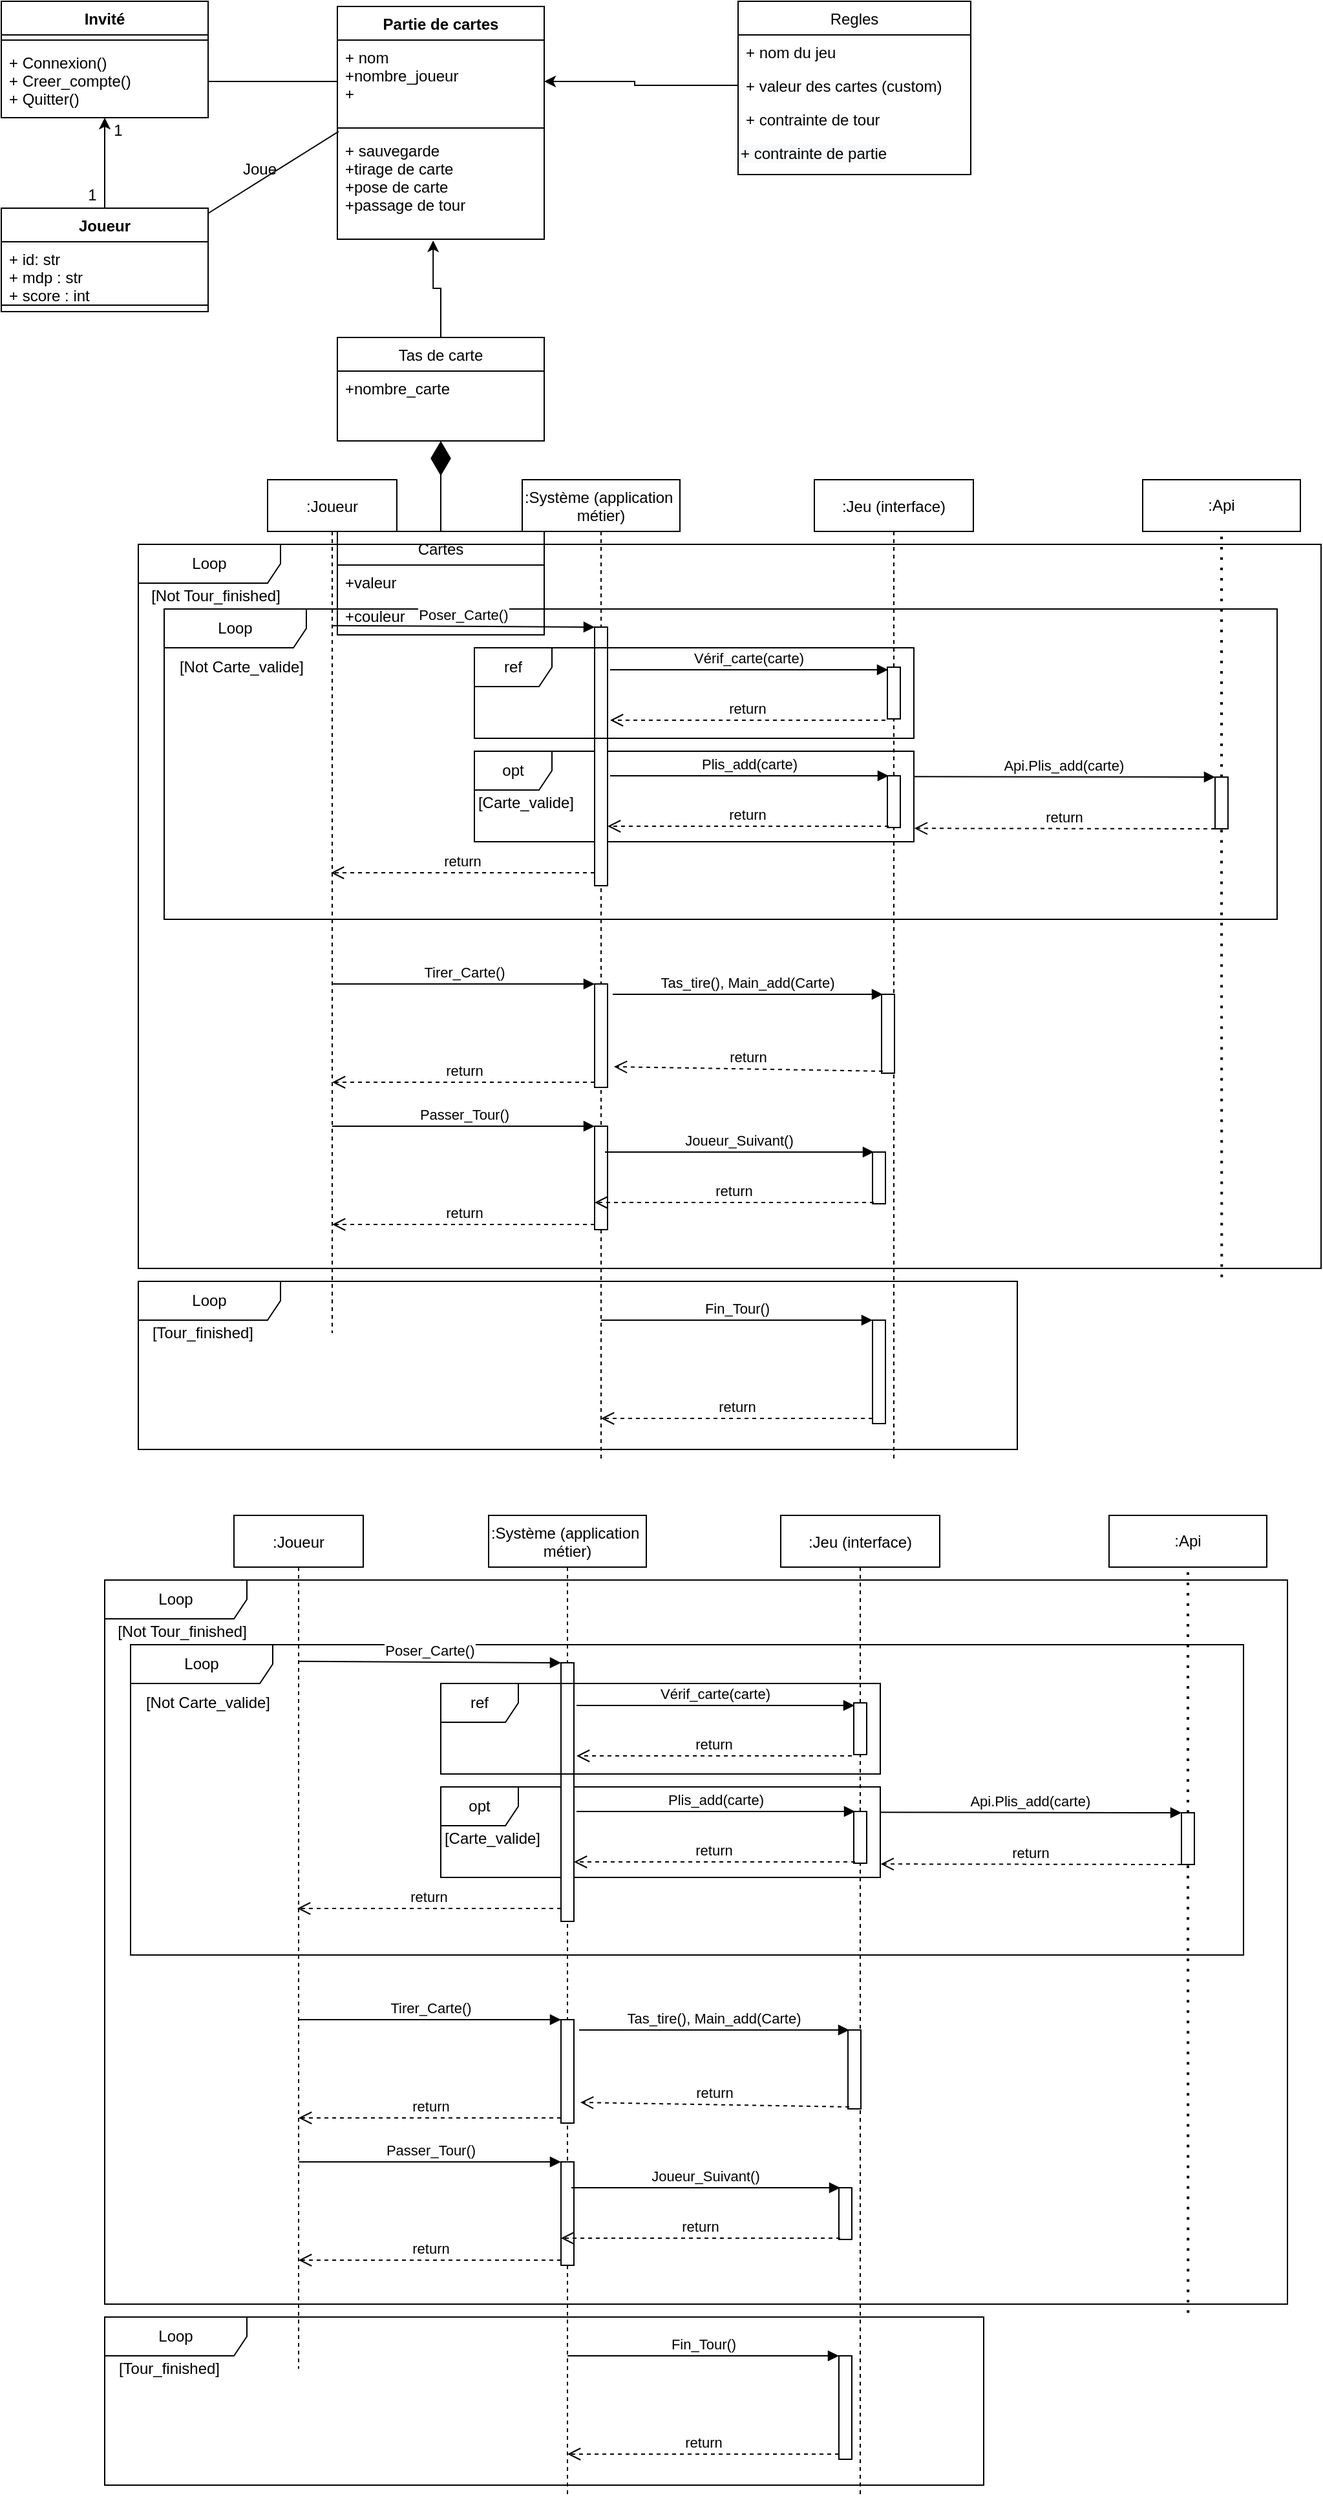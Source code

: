 <mxfile version="13.7.6" type="github">
  <diagram id="R2lEEEUBdFMjLlhIrx00" name="Page-1">
    <mxGraphModel dx="868" dy="482" grid="0" gridSize="10" guides="1" tooltips="1" connect="1" arrows="1" fold="1" page="1" pageScale="1" pageWidth="1100" pageHeight="850" background="#ffffff" math="0" shadow="0" extFonts="Permanent Marker^https://fonts.googleapis.com/css?family=Permanent+Marker">
      <root>
        <mxCell id="0" />
        <mxCell id="1" parent="0" />
        <mxCell id="P7dIqjpxAPYmWHlrAVXB-15" value="Invité" style="swimlane;fontStyle=1;align=center;verticalAlign=top;childLayout=stackLayout;horizontal=1;startSize=26;horizontalStack=0;resizeParent=1;resizeParentMax=0;resizeLast=0;collapsible=1;marginBottom=0;" parent="1" vertex="1">
          <mxGeometry x="60" y="50" width="160" height="90" as="geometry" />
        </mxCell>
        <mxCell id="P7dIqjpxAPYmWHlrAVXB-17" value="" style="line;strokeWidth=1;fillColor=none;align=left;verticalAlign=middle;spacingTop=-1;spacingLeft=3;spacingRight=3;rotatable=0;labelPosition=right;points=[];portConstraint=eastwest;" parent="P7dIqjpxAPYmWHlrAVXB-15" vertex="1">
          <mxGeometry y="26" width="160" height="8" as="geometry" />
        </mxCell>
        <mxCell id="P7dIqjpxAPYmWHlrAVXB-18" value="+ Connexion()&#xa;+ Creer_compte()&#xa;+ Quitter()" style="text;strokeColor=none;fillColor=none;align=left;verticalAlign=top;spacingLeft=4;spacingRight=4;overflow=hidden;rotatable=0;points=[[0,0.5],[1,0.5]];portConstraint=eastwest;" parent="P7dIqjpxAPYmWHlrAVXB-15" vertex="1">
          <mxGeometry y="34" width="160" height="56" as="geometry" />
        </mxCell>
        <mxCell id="P7dIqjpxAPYmWHlrAVXB-32" style="edgeStyle=orthogonalEdgeStyle;rounded=0;orthogonalLoop=1;jettySize=auto;html=1;" parent="1" source="P7dIqjpxAPYmWHlrAVXB-28" edge="1">
          <mxGeometry relative="1" as="geometry">
            <mxPoint x="140" y="140" as="targetPoint" />
          </mxGeometry>
        </mxCell>
        <mxCell id="P7dIqjpxAPYmWHlrAVXB-28" value="Joueur" style="swimlane;fontStyle=1;align=center;verticalAlign=top;childLayout=stackLayout;horizontal=1;startSize=26;horizontalStack=0;resizeParent=1;resizeParentMax=0;resizeLast=0;collapsible=1;marginBottom=0;" parent="1" vertex="1">
          <mxGeometry x="60" y="210" width="160" height="80" as="geometry" />
        </mxCell>
        <mxCell id="P7dIqjpxAPYmWHlrAVXB-29" value="+ id: str&#xa;+ mdp : str&#xa;+ score : int" style="text;strokeColor=none;fillColor=none;align=left;verticalAlign=top;spacingLeft=4;spacingRight=4;overflow=hidden;rotatable=0;points=[[0,0.5],[1,0.5]];portConstraint=eastwest;" parent="P7dIqjpxAPYmWHlrAVXB-28" vertex="1">
          <mxGeometry y="26" width="160" height="44" as="geometry" />
        </mxCell>
        <mxCell id="P7dIqjpxAPYmWHlrAVXB-30" value="" style="line;strokeWidth=1;fillColor=none;align=left;verticalAlign=middle;spacingTop=-1;spacingLeft=3;spacingRight=3;rotatable=0;labelPosition=right;points=[];portConstraint=eastwest;" parent="P7dIqjpxAPYmWHlrAVXB-28" vertex="1">
          <mxGeometry y="70" width="160" height="10" as="geometry" />
        </mxCell>
        <mxCell id="P7dIqjpxAPYmWHlrAVXB-33" value="1" style="text;html=1;align=center;verticalAlign=middle;resizable=0;points=[];autosize=1;" parent="1" vertex="1">
          <mxGeometry x="140" y="140" width="20" height="20" as="geometry" />
        </mxCell>
        <mxCell id="P7dIqjpxAPYmWHlrAVXB-34" value="1" style="text;html=1;align=center;verticalAlign=middle;resizable=0;points=[];autosize=1;" parent="1" vertex="1">
          <mxGeometry x="120" y="190" width="20" height="20" as="geometry" />
        </mxCell>
        <mxCell id="P7dIqjpxAPYmWHlrAVXB-35" value="Partie de cartes" style="swimlane;fontStyle=1;align=center;verticalAlign=top;childLayout=stackLayout;horizontal=1;startSize=26;horizontalStack=0;resizeParent=1;resizeParentMax=0;resizeLast=0;collapsible=1;marginBottom=0;" parent="1" vertex="1">
          <mxGeometry x="320" y="54" width="160" height="180" as="geometry" />
        </mxCell>
        <mxCell id="P7dIqjpxAPYmWHlrAVXB-36" value="+ nom&#xa;+nombre_joueur&#xa;+" style="text;strokeColor=none;fillColor=none;align=left;verticalAlign=top;spacingLeft=4;spacingRight=4;overflow=hidden;rotatable=0;points=[[0,0.5],[1,0.5]];portConstraint=eastwest;" parent="P7dIqjpxAPYmWHlrAVXB-35" vertex="1">
          <mxGeometry y="26" width="160" height="64" as="geometry" />
        </mxCell>
        <mxCell id="P7dIqjpxAPYmWHlrAVXB-37" value="" style="line;strokeWidth=1;fillColor=none;align=left;verticalAlign=middle;spacingTop=-1;spacingLeft=3;spacingRight=3;rotatable=0;labelPosition=right;points=[];portConstraint=eastwest;" parent="P7dIqjpxAPYmWHlrAVXB-35" vertex="1">
          <mxGeometry y="90" width="160" height="8" as="geometry" />
        </mxCell>
        <mxCell id="P7dIqjpxAPYmWHlrAVXB-38" value="+ sauvegarde&#xa;+tirage de carte&#xa;+pose de carte&#xa;+passage de tour" style="text;strokeColor=none;fillColor=none;align=left;verticalAlign=top;spacingLeft=4;spacingRight=4;overflow=hidden;rotatable=0;points=[[0,0.5],[1,0.5]];portConstraint=eastwest;" parent="P7dIqjpxAPYmWHlrAVXB-35" vertex="1">
          <mxGeometry y="98" width="160" height="82" as="geometry" />
        </mxCell>
        <mxCell id="JlB8DHOgMjPLUpHq4oXz-5" value="Regles" style="swimlane;fontStyle=0;childLayout=stackLayout;horizontal=1;startSize=26;fillColor=none;horizontalStack=0;resizeParent=1;resizeParentMax=0;resizeLast=0;collapsible=1;marginBottom=0;" parent="1" vertex="1">
          <mxGeometry x="630" y="50" width="180" height="134" as="geometry" />
        </mxCell>
        <mxCell id="JlB8DHOgMjPLUpHq4oXz-6" value="+ nom du jeu" style="text;strokeColor=none;fillColor=none;align=left;verticalAlign=top;spacingLeft=4;spacingRight=4;overflow=hidden;rotatable=0;points=[[0,0.5],[1,0.5]];portConstraint=eastwest;" parent="JlB8DHOgMjPLUpHq4oXz-5" vertex="1">
          <mxGeometry y="26" width="180" height="26" as="geometry" />
        </mxCell>
        <mxCell id="JlB8DHOgMjPLUpHq4oXz-7" value="+ valeur des cartes (custom)" style="text;strokeColor=none;fillColor=none;align=left;verticalAlign=top;spacingLeft=4;spacingRight=4;overflow=hidden;rotatable=0;points=[[0,0.5],[1,0.5]];portConstraint=eastwest;" parent="JlB8DHOgMjPLUpHq4oXz-5" vertex="1">
          <mxGeometry y="52" width="180" height="26" as="geometry" />
        </mxCell>
        <mxCell id="JlB8DHOgMjPLUpHq4oXz-8" value="+ contrainte de tour" style="text;strokeColor=none;fillColor=none;align=left;verticalAlign=top;spacingLeft=4;spacingRight=4;overflow=hidden;rotatable=0;points=[[0,0.5],[1,0.5]];portConstraint=eastwest;" parent="JlB8DHOgMjPLUpHq4oXz-5" vertex="1">
          <mxGeometry y="78" width="180" height="26" as="geometry" />
        </mxCell>
        <mxCell id="JlB8DHOgMjPLUpHq4oXz-24" value="&lt;span style=&quot;color: rgb(0 , 0 , 0) ; font-family: &amp;#34;helvetica&amp;#34; ; font-size: 12px ; font-style: normal ; font-weight: 400 ; letter-spacing: normal ; text-align: left ; text-indent: 0px ; text-transform: none ; word-spacing: 0px ; background-color: rgb(248 , 249 , 250) ; display: inline ; float: none&quot;&gt;+ contrainte de partie&lt;/span&gt;" style="text;whiteSpace=wrap;html=1;" parent="JlB8DHOgMjPLUpHq4oXz-5" vertex="1">
          <mxGeometry y="104" width="180" height="30" as="geometry" />
        </mxCell>
        <mxCell id="JlB8DHOgMjPLUpHq4oXz-21" value="" style="endArrow=diamondThin;endFill=1;endSize=24;html=1;exitX=0.5;exitY=0;exitDx=0;exitDy=0;" parent="1" source="JlB8DHOgMjPLUpHq4oXz-13" target="JlB8DHOgMjPLUpHq4oXz-10" edge="1">
          <mxGeometry width="160" relative="1" as="geometry">
            <mxPoint x="470" y="430" as="sourcePoint" />
            <mxPoint x="630" y="430" as="targetPoint" />
          </mxGeometry>
        </mxCell>
        <mxCell id="JlB8DHOgMjPLUpHq4oXz-26" style="edgeStyle=orthogonalEdgeStyle;rounded=0;orthogonalLoop=1;jettySize=auto;html=1;exitX=0;exitY=0.5;exitDx=0;exitDy=0;entryX=1;entryY=0.5;entryDx=0;entryDy=0;" parent="1" source="JlB8DHOgMjPLUpHq4oXz-7" target="P7dIqjpxAPYmWHlrAVXB-36" edge="1">
          <mxGeometry relative="1" as="geometry">
            <Array as="points">
              <mxPoint x="550" y="115" />
              <mxPoint x="550" y="112" />
            </Array>
          </mxGeometry>
        </mxCell>
        <mxCell id="JlB8DHOgMjPLUpHq4oXz-30" value="" style="endArrow=none;html=1;entryX=0.006;entryY=-0.016;entryDx=0;entryDy=0;entryPerimeter=0;" parent="1" target="P7dIqjpxAPYmWHlrAVXB-38" edge="1">
          <mxGeometry width="50" height="50" relative="1" as="geometry">
            <mxPoint x="220" y="214" as="sourcePoint" />
            <mxPoint x="270" y="164" as="targetPoint" />
          </mxGeometry>
        </mxCell>
        <mxCell id="JlB8DHOgMjPLUpHq4oXz-31" value="Joue" style="text;html=1;strokeColor=none;fillColor=none;align=center;verticalAlign=middle;whiteSpace=wrap;rounded=0;" parent="1" vertex="1">
          <mxGeometry x="240" y="170" width="40" height="20" as="geometry" />
        </mxCell>
        <mxCell id="JlB8DHOgMjPLUpHq4oXz-35" style="edgeStyle=orthogonalEdgeStyle;rounded=0;orthogonalLoop=1;jettySize=auto;html=1;exitX=0.5;exitY=0;exitDx=0;exitDy=0;entryX=0.463;entryY=1.012;entryDx=0;entryDy=0;entryPerimeter=0;" parent="1" source="JlB8DHOgMjPLUpHq4oXz-9" target="P7dIqjpxAPYmWHlrAVXB-38" edge="1">
          <mxGeometry relative="1" as="geometry" />
        </mxCell>
        <mxCell id="JlB8DHOgMjPLUpHq4oXz-9" value="Tas de carte" style="swimlane;fontStyle=0;childLayout=stackLayout;horizontal=1;startSize=26;fillColor=none;horizontalStack=0;resizeParent=1;resizeParentMax=0;resizeLast=0;collapsible=1;marginBottom=0;" parent="1" vertex="1">
          <mxGeometry x="320" y="310" width="160" height="80" as="geometry" />
        </mxCell>
        <mxCell id="JlB8DHOgMjPLUpHq4oXz-10" value="+nombre_carte" style="text;strokeColor=none;fillColor=none;align=left;verticalAlign=top;spacingLeft=4;spacingRight=4;overflow=hidden;rotatable=0;points=[[0,0.5],[1,0.5]];portConstraint=eastwest;" parent="JlB8DHOgMjPLUpHq4oXz-9" vertex="1">
          <mxGeometry y="26" width="160" height="54" as="geometry" />
        </mxCell>
        <mxCell id="JlB8DHOgMjPLUpHq4oXz-13" value="Cartes" style="swimlane;fontStyle=0;childLayout=stackLayout;horizontal=1;startSize=26;fillColor=none;horizontalStack=0;resizeParent=1;resizeParentMax=0;resizeLast=0;collapsible=1;marginBottom=0;" parent="1" vertex="1">
          <mxGeometry x="320" y="460" width="160" height="80" as="geometry" />
        </mxCell>
        <mxCell id="JlB8DHOgMjPLUpHq4oXz-14" value="+valeur" style="text;strokeColor=none;fillColor=none;align=left;verticalAlign=top;spacingLeft=4;spacingRight=4;overflow=hidden;rotatable=0;points=[[0,0.5],[1,0.5]];portConstraint=eastwest;" parent="JlB8DHOgMjPLUpHq4oXz-13" vertex="1">
          <mxGeometry y="26" width="160" height="26" as="geometry" />
        </mxCell>
        <mxCell id="JlB8DHOgMjPLUpHq4oXz-15" value="+couleur" style="text;strokeColor=none;fillColor=none;align=left;verticalAlign=top;spacingLeft=4;spacingRight=4;overflow=hidden;rotatable=0;points=[[0,0.5],[1,0.5]];portConstraint=eastwest;" parent="JlB8DHOgMjPLUpHq4oXz-13" vertex="1">
          <mxGeometry y="52" width="160" height="28" as="geometry" />
        </mxCell>
        <mxCell id="JlB8DHOgMjPLUpHq4oXz-36" value="" style="endArrow=none;html=1;exitX=1;exitY=0.5;exitDx=0;exitDy=0;" parent="1" source="P7dIqjpxAPYmWHlrAVXB-18" target="P7dIqjpxAPYmWHlrAVXB-36" edge="1">
          <mxGeometry width="50" height="50" relative="1" as="geometry">
            <mxPoint x="520" y="450" as="sourcePoint" />
            <mxPoint x="570" y="400" as="targetPoint" />
          </mxGeometry>
        </mxCell>
        <mxCell id="VAHf5R7y1Ry_OR95GSxl-1" value="Loop" style="shape=umlFrame;whiteSpace=wrap;html=1;width=110;height=30;" vertex="1" parent="1">
          <mxGeometry x="166" y="470" width="915" height="560" as="geometry" />
        </mxCell>
        <mxCell id="VAHf5R7y1Ry_OR95GSxl-2" value="Loop" style="shape=umlFrame;whiteSpace=wrap;html=1;width=110;height=30;" vertex="1" parent="1">
          <mxGeometry x="186" y="520" width="861" height="240" as="geometry" />
        </mxCell>
        <mxCell id="VAHf5R7y1Ry_OR95GSxl-3" value="opt" style="shape=umlFrame;whiteSpace=wrap;html=1;" vertex="1" parent="1">
          <mxGeometry x="426" y="630" width="340" height="70" as="geometry" />
        </mxCell>
        <mxCell id="VAHf5R7y1Ry_OR95GSxl-4" value=":Joueur" style="shape=umlLifeline;perimeter=lifelinePerimeter;container=1;collapsible=0;recursiveResize=0;rounded=0;shadow=0;strokeWidth=1;" vertex="1" parent="1">
          <mxGeometry x="266" y="420" width="100" height="660" as="geometry" />
        </mxCell>
        <mxCell id="VAHf5R7y1Ry_OR95GSxl-5" value=":Système (application &#xa;métier)" style="shape=umlLifeline;perimeter=lifelinePerimeter;container=1;collapsible=0;recursiveResize=0;rounded=0;shadow=0;strokeWidth=1;" vertex="1" parent="1">
          <mxGeometry x="463" y="420" width="122" height="760" as="geometry" />
        </mxCell>
        <mxCell id="VAHf5R7y1Ry_OR95GSxl-6" value="" style="points=[];perimeter=orthogonalPerimeter;rounded=0;shadow=0;strokeWidth=1;" vertex="1" parent="VAHf5R7y1Ry_OR95GSxl-5">
          <mxGeometry x="56" y="114" width="10" height="200" as="geometry" />
        </mxCell>
        <mxCell id="VAHf5R7y1Ry_OR95GSxl-7" value="" style="html=1;points=[];perimeter=orthogonalPerimeter;" vertex="1" parent="VAHf5R7y1Ry_OR95GSxl-5">
          <mxGeometry x="56" y="390" width="10" height="80" as="geometry" />
        </mxCell>
        <mxCell id="VAHf5R7y1Ry_OR95GSxl-8" value="" style="html=1;points=[];perimeter=orthogonalPerimeter;" vertex="1" parent="VAHf5R7y1Ry_OR95GSxl-5">
          <mxGeometry x="56" y="500" width="10" height="80" as="geometry" />
        </mxCell>
        <mxCell id="VAHf5R7y1Ry_OR95GSxl-9" value="return" style="verticalAlign=bottom;endArrow=open;dashed=1;endSize=8;exitX=0;exitY=0.95;shadow=0;strokeWidth=1;" edge="1" parent="1" source="VAHf5R7y1Ry_OR95GSxl-6">
          <mxGeometry relative="1" as="geometry">
            <mxPoint x="315" y="724" as="targetPoint" />
          </mxGeometry>
        </mxCell>
        <mxCell id="VAHf5R7y1Ry_OR95GSxl-10" value="Poser_Carte()" style="verticalAlign=bottom;endArrow=block;entryX=0;entryY=0;shadow=0;strokeWidth=1;exitX=0.502;exitY=0.171;exitDx=0;exitDy=0;exitPerimeter=0;" edge="1" parent="1" source="VAHf5R7y1Ry_OR95GSxl-4" target="VAHf5R7y1Ry_OR95GSxl-6">
          <mxGeometry relative="1" as="geometry">
            <mxPoint x="321" y="540.0" as="sourcePoint" />
          </mxGeometry>
        </mxCell>
        <mxCell id="VAHf5R7y1Ry_OR95GSxl-11" value=":Jeu (interface)" style="shape=umlLifeline;perimeter=lifelinePerimeter;container=1;collapsible=0;recursiveResize=0;rounded=0;shadow=0;strokeWidth=1;" vertex="1" parent="1">
          <mxGeometry x="689" y="420" width="123" height="760" as="geometry" />
        </mxCell>
        <mxCell id="VAHf5R7y1Ry_OR95GSxl-12" value="" style="points=[];perimeter=orthogonalPerimeter;rounded=0;shadow=0;strokeWidth=1;" vertex="1" parent="VAHf5R7y1Ry_OR95GSxl-11">
          <mxGeometry x="56.5" y="229" width="10" height="40" as="geometry" />
        </mxCell>
        <mxCell id="VAHf5R7y1Ry_OR95GSxl-13" value="" style="points=[];perimeter=orthogonalPerimeter;rounded=0;shadow=0;strokeWidth=1;" vertex="1" parent="VAHf5R7y1Ry_OR95GSxl-11">
          <mxGeometry x="45" y="520" width="10" height="40" as="geometry" />
        </mxCell>
        <mxCell id="VAHf5R7y1Ry_OR95GSxl-14" value="Joueur_Suivant()" style="verticalAlign=bottom;endArrow=block;shadow=0;strokeWidth=1;entryX=0.1;entryY=0;entryDx=0;entryDy=0;entryPerimeter=0;" edge="1" parent="VAHf5R7y1Ry_OR95GSxl-11" target="VAHf5R7y1Ry_OR95GSxl-13">
          <mxGeometry relative="1" as="geometry">
            <mxPoint x="-162" y="520" as="sourcePoint" />
            <mxPoint x="40" y="520" as="targetPoint" />
          </mxGeometry>
        </mxCell>
        <mxCell id="VAHf5R7y1Ry_OR95GSxl-15" value="return" style="verticalAlign=bottom;endArrow=open;dashed=1;endSize=8;exitX=0.1;exitY=0.975;shadow=0;strokeWidth=1;exitDx=0;exitDy=0;exitPerimeter=0;" edge="1" parent="VAHf5R7y1Ry_OR95GSxl-11" source="VAHf5R7y1Ry_OR95GSxl-13">
          <mxGeometry relative="1" as="geometry">
            <mxPoint x="-170" y="559" as="targetPoint" />
            <mxPoint y="550" as="sourcePoint" />
          </mxGeometry>
        </mxCell>
        <mxCell id="VAHf5R7y1Ry_OR95GSxl-16" value="" style="html=1;points=[];perimeter=orthogonalPerimeter;" vertex="1" parent="VAHf5R7y1Ry_OR95GSxl-11">
          <mxGeometry x="45" y="650" width="10" height="80" as="geometry" />
        </mxCell>
        <mxCell id="VAHf5R7y1Ry_OR95GSxl-17" value="Plis_add(carte)" style="verticalAlign=bottom;endArrow=block;shadow=0;strokeWidth=1;entryX=0.1;entryY=0;entryDx=0;entryDy=0;entryPerimeter=0;" edge="1" parent="1" target="VAHf5R7y1Ry_OR95GSxl-12">
          <mxGeometry relative="1" as="geometry">
            <mxPoint x="531" y="649" as="sourcePoint" />
            <mxPoint x="736" y="650" as="targetPoint" />
          </mxGeometry>
        </mxCell>
        <mxCell id="VAHf5R7y1Ry_OR95GSxl-18" value="return" style="verticalAlign=bottom;endArrow=open;dashed=1;endSize=8;exitX=0.1;exitY=0.975;shadow=0;strokeWidth=1;exitDx=0;exitDy=0;exitPerimeter=0;" edge="1" parent="1" source="VAHf5R7y1Ry_OR95GSxl-12">
          <mxGeometry relative="1" as="geometry">
            <mxPoint x="529" y="688" as="targetPoint" />
            <mxPoint x="696" y="680" as="sourcePoint" />
          </mxGeometry>
        </mxCell>
        <mxCell id="VAHf5R7y1Ry_OR95GSxl-19" value="ref" style="shape=umlFrame;whiteSpace=wrap;html=1;" vertex="1" parent="1">
          <mxGeometry x="426" y="550" width="340" height="70" as="geometry" />
        </mxCell>
        <mxCell id="VAHf5R7y1Ry_OR95GSxl-20" value="[Carte_valide]" style="text;html=1;strokeColor=none;fillColor=none;align=center;verticalAlign=middle;whiteSpace=wrap;rounded=0;" vertex="1" parent="1">
          <mxGeometry x="376" y="660" width="180" height="20" as="geometry" />
        </mxCell>
        <mxCell id="VAHf5R7y1Ry_OR95GSxl-21" value="[Not Carte_valide]" style="text;html=1;strokeColor=none;fillColor=none;align=center;verticalAlign=middle;whiteSpace=wrap;rounded=0;" vertex="1" parent="1">
          <mxGeometry x="156" y="555" width="180" height="20" as="geometry" />
        </mxCell>
        <mxCell id="VAHf5R7y1Ry_OR95GSxl-22" value="Tirer_Carte()" style="html=1;verticalAlign=bottom;endArrow=block;entryX=0;entryY=0;" edge="1" parent="1" source="VAHf5R7y1Ry_OR95GSxl-4" target="VAHf5R7y1Ry_OR95GSxl-7">
          <mxGeometry relative="1" as="geometry">
            <mxPoint x="441" y="810" as="sourcePoint" />
          </mxGeometry>
        </mxCell>
        <mxCell id="VAHf5R7y1Ry_OR95GSxl-23" value="return" style="html=1;verticalAlign=bottom;endArrow=open;dashed=1;endSize=8;exitX=0;exitY=0.95;" edge="1" parent="1" source="VAHf5R7y1Ry_OR95GSxl-7" target="VAHf5R7y1Ry_OR95GSxl-4">
          <mxGeometry relative="1" as="geometry">
            <mxPoint x="441" y="886" as="targetPoint" />
          </mxGeometry>
        </mxCell>
        <mxCell id="VAHf5R7y1Ry_OR95GSxl-24" value="" style="points=[];perimeter=orthogonalPerimeter;rounded=0;shadow=0;strokeWidth=1;" vertex="1" parent="1">
          <mxGeometry x="741" y="818" width="10" height="61" as="geometry" />
        </mxCell>
        <mxCell id="VAHf5R7y1Ry_OR95GSxl-25" value="Tas_tire(), Main_add(Carte)" style="verticalAlign=bottom;endArrow=block;shadow=0;strokeWidth=1;entryX=0.1;entryY=0;entryDx=0;entryDy=0;entryPerimeter=0;" edge="1" parent="1" target="VAHf5R7y1Ry_OR95GSxl-24">
          <mxGeometry relative="1" as="geometry">
            <mxPoint x="533" y="818" as="sourcePoint" />
            <mxPoint x="736" y="830" as="targetPoint" />
          </mxGeometry>
        </mxCell>
        <mxCell id="VAHf5R7y1Ry_OR95GSxl-26" value="return" style="verticalAlign=bottom;endArrow=open;dashed=1;endSize=8;exitX=0.1;exitY=0.975;shadow=0;strokeWidth=1;exitDx=0;exitDy=0;exitPerimeter=0;" edge="1" parent="1" source="VAHf5R7y1Ry_OR95GSxl-24">
          <mxGeometry relative="1" as="geometry">
            <mxPoint x="534" y="874" as="targetPoint" />
            <mxPoint x="696" y="860" as="sourcePoint" />
          </mxGeometry>
        </mxCell>
        <mxCell id="VAHf5R7y1Ry_OR95GSxl-27" value="Passer_Tour()" style="html=1;verticalAlign=bottom;endArrow=block;entryX=0;entryY=0;" edge="1" parent="1" source="VAHf5R7y1Ry_OR95GSxl-4" target="VAHf5R7y1Ry_OR95GSxl-8">
          <mxGeometry relative="1" as="geometry">
            <mxPoint x="441" y="920" as="sourcePoint" />
          </mxGeometry>
        </mxCell>
        <mxCell id="VAHf5R7y1Ry_OR95GSxl-28" value="return" style="html=1;verticalAlign=bottom;endArrow=open;dashed=1;endSize=8;exitX=0;exitY=0.95;" edge="1" parent="1" source="VAHf5R7y1Ry_OR95GSxl-8" target="VAHf5R7y1Ry_OR95GSxl-4">
          <mxGeometry relative="1" as="geometry">
            <mxPoint x="441" y="996" as="targetPoint" />
          </mxGeometry>
        </mxCell>
        <mxCell id="VAHf5R7y1Ry_OR95GSxl-29" value="[Not Tour_finished]" style="text;html=1;strokeColor=none;fillColor=none;align=center;verticalAlign=middle;whiteSpace=wrap;rounded=0;" vertex="1" parent="1">
          <mxGeometry x="136" y="500" width="180" height="20" as="geometry" />
        </mxCell>
        <mxCell id="VAHf5R7y1Ry_OR95GSxl-30" value="Fin_Tour()" style="html=1;verticalAlign=bottom;endArrow=block;entryX=0;entryY=0;" edge="1" parent="1" source="VAHf5R7y1Ry_OR95GSxl-5" target="VAHf5R7y1Ry_OR95GSxl-16">
          <mxGeometry relative="1" as="geometry">
            <mxPoint x="671" y="1070" as="sourcePoint" />
          </mxGeometry>
        </mxCell>
        <mxCell id="VAHf5R7y1Ry_OR95GSxl-31" value="return" style="html=1;verticalAlign=bottom;endArrow=open;dashed=1;endSize=8;exitX=0;exitY=0.95;" edge="1" parent="1" source="VAHf5R7y1Ry_OR95GSxl-16" target="VAHf5R7y1Ry_OR95GSxl-5">
          <mxGeometry relative="1" as="geometry">
            <mxPoint x="671" y="1146" as="targetPoint" />
          </mxGeometry>
        </mxCell>
        <mxCell id="VAHf5R7y1Ry_OR95GSxl-32" value="Loop" style="shape=umlFrame;whiteSpace=wrap;html=1;width=110;height=30;" vertex="1" parent="1">
          <mxGeometry x="166" y="1040" width="680" height="130" as="geometry" />
        </mxCell>
        <mxCell id="VAHf5R7y1Ry_OR95GSxl-33" value="[Tour_finished]" style="text;html=1;strokeColor=none;fillColor=none;align=center;verticalAlign=middle;whiteSpace=wrap;rounded=0;" vertex="1" parent="1">
          <mxGeometry x="126" y="1070" width="180" height="20" as="geometry" />
        </mxCell>
        <mxCell id="VAHf5R7y1Ry_OR95GSxl-34" value="" style="points=[];perimeter=orthogonalPerimeter;rounded=0;shadow=0;strokeWidth=1;" vertex="1" parent="1">
          <mxGeometry x="745.5" y="565" width="10" height="40" as="geometry" />
        </mxCell>
        <mxCell id="VAHf5R7y1Ry_OR95GSxl-35" value="Vérif_carte(carte)" style="verticalAlign=bottom;endArrow=block;shadow=0;strokeWidth=1;entryX=0.05;entryY=0.05;entryDx=0;entryDy=0;entryPerimeter=0;" edge="1" parent="1" target="VAHf5R7y1Ry_OR95GSxl-34">
          <mxGeometry relative="1" as="geometry">
            <mxPoint x="531" y="567" as="sourcePoint" />
            <mxPoint x="736" y="567" as="targetPoint" />
          </mxGeometry>
        </mxCell>
        <mxCell id="VAHf5R7y1Ry_OR95GSxl-36" value="return" style="verticalAlign=bottom;endArrow=open;dashed=1;endSize=8;shadow=0;strokeWidth=1;" edge="1" parent="1">
          <mxGeometry relative="1" as="geometry">
            <mxPoint x="531" y="606" as="targetPoint" />
            <mxPoint x="744" y="606" as="sourcePoint" />
          </mxGeometry>
        </mxCell>
        <mxCell id="VAHf5R7y1Ry_OR95GSxl-37" value=":Api" style="rounded=0;whiteSpace=wrap;html=1;" vertex="1" parent="1">
          <mxGeometry x="943" y="420" width="122" height="40" as="geometry" />
        </mxCell>
        <mxCell id="VAHf5R7y1Ry_OR95GSxl-38" value="" style="endArrow=none;dashed=1;html=1;dashPattern=1 3;strokeWidth=2;entryX=0.5;entryY=1;entryDx=0;entryDy=0;" edge="1" parent="1" source="VAHf5R7y1Ry_OR95GSxl-39" target="VAHf5R7y1Ry_OR95GSxl-37">
          <mxGeometry width="50" height="50" relative="1" as="geometry">
            <mxPoint x="1010" y="1028" as="sourcePoint" />
            <mxPoint x="1000" y="464" as="targetPoint" />
          </mxGeometry>
        </mxCell>
        <mxCell id="VAHf5R7y1Ry_OR95GSxl-39" value="" style="points=[];perimeter=orthogonalPerimeter;rounded=0;shadow=0;strokeWidth=1;" vertex="1" parent="1">
          <mxGeometry x="999" y="650" width="10" height="40" as="geometry" />
        </mxCell>
        <mxCell id="VAHf5R7y1Ry_OR95GSxl-40" value="" style="endArrow=none;dashed=1;html=1;dashPattern=1 3;strokeWidth=2;entryX=0.5;entryY=1;entryDx=0;entryDy=0;exitX=0.916;exitY=1.012;exitDx=0;exitDy=0;exitPerimeter=0;" edge="1" parent="1" source="VAHf5R7y1Ry_OR95GSxl-1" target="VAHf5R7y1Ry_OR95GSxl-39">
          <mxGeometry width="50" height="50" relative="1" as="geometry">
            <mxPoint x="1004" y="871" as="sourcePoint" />
            <mxPoint x="1004" y="460" as="targetPoint" />
          </mxGeometry>
        </mxCell>
        <mxCell id="VAHf5R7y1Ry_OR95GSxl-41" value="Api.Plis_add(carte)" style="verticalAlign=bottom;endArrow=block;shadow=0;strokeWidth=1;entryX=0.1;entryY=0;entryDx=0;entryDy=0;entryPerimeter=0;exitX=0.999;exitY=0.281;exitDx=0;exitDy=0;exitPerimeter=0;" edge="1" parent="1" source="VAHf5R7y1Ry_OR95GSxl-3">
          <mxGeometry relative="1" as="geometry">
            <mxPoint x="778.5" y="651" as="sourcePoint" />
            <mxPoint x="999" y="650" as="targetPoint" />
          </mxGeometry>
        </mxCell>
        <mxCell id="VAHf5R7y1Ry_OR95GSxl-42" value="return" style="verticalAlign=bottom;endArrow=open;dashed=1;endSize=8;exitX=0.1;exitY=0.975;shadow=0;strokeWidth=1;exitDx=0;exitDy=0;exitPerimeter=0;entryX=1.001;entryY=0.852;entryDx=0;entryDy=0;entryPerimeter=0;" edge="1" parent="1" target="VAHf5R7y1Ry_OR95GSxl-3">
          <mxGeometry relative="1" as="geometry">
            <mxPoint x="775.36" y="690.4" as="targetPoint" />
            <mxPoint x="999" y="690.0" as="sourcePoint" />
          </mxGeometry>
        </mxCell>
        <mxCell id="VAHf5R7y1Ry_OR95GSxl-43" value="Loop" style="shape=umlFrame;whiteSpace=wrap;html=1;width=110;height=30;" vertex="1" parent="1">
          <mxGeometry x="140" y="1271" width="915" height="560" as="geometry" />
        </mxCell>
        <mxCell id="VAHf5R7y1Ry_OR95GSxl-44" value="Loop" style="shape=umlFrame;whiteSpace=wrap;html=1;width=110;height=30;" vertex="1" parent="1">
          <mxGeometry x="160" y="1321" width="861" height="240" as="geometry" />
        </mxCell>
        <mxCell id="VAHf5R7y1Ry_OR95GSxl-45" value="opt" style="shape=umlFrame;whiteSpace=wrap;html=1;" vertex="1" parent="1">
          <mxGeometry x="400" y="1431" width="340" height="70" as="geometry" />
        </mxCell>
        <mxCell id="VAHf5R7y1Ry_OR95GSxl-46" value=":Joueur" style="shape=umlLifeline;perimeter=lifelinePerimeter;container=1;collapsible=0;recursiveResize=0;rounded=0;shadow=0;strokeWidth=1;" vertex="1" parent="1">
          <mxGeometry x="240" y="1221" width="100" height="660" as="geometry" />
        </mxCell>
        <mxCell id="VAHf5R7y1Ry_OR95GSxl-47" value=":Système (application &#xa;métier)" style="shape=umlLifeline;perimeter=lifelinePerimeter;container=1;collapsible=0;recursiveResize=0;rounded=0;shadow=0;strokeWidth=1;" vertex="1" parent="1">
          <mxGeometry x="437" y="1221" width="122" height="760" as="geometry" />
        </mxCell>
        <mxCell id="VAHf5R7y1Ry_OR95GSxl-48" value="" style="points=[];perimeter=orthogonalPerimeter;rounded=0;shadow=0;strokeWidth=1;" vertex="1" parent="VAHf5R7y1Ry_OR95GSxl-47">
          <mxGeometry x="56" y="114" width="10" height="200" as="geometry" />
        </mxCell>
        <mxCell id="VAHf5R7y1Ry_OR95GSxl-49" value="" style="html=1;points=[];perimeter=orthogonalPerimeter;" vertex="1" parent="VAHf5R7y1Ry_OR95GSxl-47">
          <mxGeometry x="56" y="390" width="10" height="80" as="geometry" />
        </mxCell>
        <mxCell id="VAHf5R7y1Ry_OR95GSxl-50" value="" style="html=1;points=[];perimeter=orthogonalPerimeter;" vertex="1" parent="VAHf5R7y1Ry_OR95GSxl-47">
          <mxGeometry x="56" y="500" width="10" height="80" as="geometry" />
        </mxCell>
        <mxCell id="VAHf5R7y1Ry_OR95GSxl-51" value="return" style="verticalAlign=bottom;endArrow=open;dashed=1;endSize=8;exitX=0;exitY=0.95;shadow=0;strokeWidth=1;" edge="1" parent="1" source="VAHf5R7y1Ry_OR95GSxl-48">
          <mxGeometry relative="1" as="geometry">
            <mxPoint x="289" y="1525" as="targetPoint" />
          </mxGeometry>
        </mxCell>
        <mxCell id="VAHf5R7y1Ry_OR95GSxl-52" value="Poser_Carte()" style="verticalAlign=bottom;endArrow=block;entryX=0;entryY=0;shadow=0;strokeWidth=1;exitX=0.502;exitY=0.171;exitDx=0;exitDy=0;exitPerimeter=0;" edge="1" parent="1" source="VAHf5R7y1Ry_OR95GSxl-46" target="VAHf5R7y1Ry_OR95GSxl-48">
          <mxGeometry relative="1" as="geometry">
            <mxPoint x="295" y="1341.0" as="sourcePoint" />
          </mxGeometry>
        </mxCell>
        <mxCell id="VAHf5R7y1Ry_OR95GSxl-53" value=":Jeu (interface)" style="shape=umlLifeline;perimeter=lifelinePerimeter;container=1;collapsible=0;recursiveResize=0;rounded=0;shadow=0;strokeWidth=1;" vertex="1" parent="1">
          <mxGeometry x="663" y="1221" width="123" height="760" as="geometry" />
        </mxCell>
        <mxCell id="VAHf5R7y1Ry_OR95GSxl-54" value="" style="points=[];perimeter=orthogonalPerimeter;rounded=0;shadow=0;strokeWidth=1;" vertex="1" parent="VAHf5R7y1Ry_OR95GSxl-53">
          <mxGeometry x="56.5" y="229" width="10" height="40" as="geometry" />
        </mxCell>
        <mxCell id="VAHf5R7y1Ry_OR95GSxl-55" value="" style="points=[];perimeter=orthogonalPerimeter;rounded=0;shadow=0;strokeWidth=1;" vertex="1" parent="VAHf5R7y1Ry_OR95GSxl-53">
          <mxGeometry x="45" y="520" width="10" height="40" as="geometry" />
        </mxCell>
        <mxCell id="VAHf5R7y1Ry_OR95GSxl-56" value="Joueur_Suivant()" style="verticalAlign=bottom;endArrow=block;shadow=0;strokeWidth=1;entryX=0.1;entryY=0;entryDx=0;entryDy=0;entryPerimeter=0;" edge="1" parent="VAHf5R7y1Ry_OR95GSxl-53" target="VAHf5R7y1Ry_OR95GSxl-55">
          <mxGeometry relative="1" as="geometry">
            <mxPoint x="-162" y="520" as="sourcePoint" />
            <mxPoint x="40" y="520" as="targetPoint" />
          </mxGeometry>
        </mxCell>
        <mxCell id="VAHf5R7y1Ry_OR95GSxl-57" value="return" style="verticalAlign=bottom;endArrow=open;dashed=1;endSize=8;exitX=0.1;exitY=0.975;shadow=0;strokeWidth=1;exitDx=0;exitDy=0;exitPerimeter=0;" edge="1" parent="VAHf5R7y1Ry_OR95GSxl-53" source="VAHf5R7y1Ry_OR95GSxl-55">
          <mxGeometry relative="1" as="geometry">
            <mxPoint x="-170" y="559" as="targetPoint" />
            <mxPoint y="550" as="sourcePoint" />
          </mxGeometry>
        </mxCell>
        <mxCell id="VAHf5R7y1Ry_OR95GSxl-58" value="" style="html=1;points=[];perimeter=orthogonalPerimeter;" vertex="1" parent="VAHf5R7y1Ry_OR95GSxl-53">
          <mxGeometry x="45" y="650" width="10" height="80" as="geometry" />
        </mxCell>
        <mxCell id="VAHf5R7y1Ry_OR95GSxl-59" value="Plis_add(carte)" style="verticalAlign=bottom;endArrow=block;shadow=0;strokeWidth=1;entryX=0.1;entryY=0;entryDx=0;entryDy=0;entryPerimeter=0;" edge="1" parent="1" target="VAHf5R7y1Ry_OR95GSxl-54">
          <mxGeometry relative="1" as="geometry">
            <mxPoint x="505" y="1450" as="sourcePoint" />
            <mxPoint x="710" y="1451" as="targetPoint" />
          </mxGeometry>
        </mxCell>
        <mxCell id="VAHf5R7y1Ry_OR95GSxl-60" value="return" style="verticalAlign=bottom;endArrow=open;dashed=1;endSize=8;exitX=0.1;exitY=0.975;shadow=0;strokeWidth=1;exitDx=0;exitDy=0;exitPerimeter=0;" edge="1" parent="1" source="VAHf5R7y1Ry_OR95GSxl-54">
          <mxGeometry relative="1" as="geometry">
            <mxPoint x="503" y="1489" as="targetPoint" />
            <mxPoint x="670" y="1481" as="sourcePoint" />
          </mxGeometry>
        </mxCell>
        <mxCell id="VAHf5R7y1Ry_OR95GSxl-61" value="ref" style="shape=umlFrame;whiteSpace=wrap;html=1;" vertex="1" parent="1">
          <mxGeometry x="400" y="1351" width="340" height="70" as="geometry" />
        </mxCell>
        <mxCell id="VAHf5R7y1Ry_OR95GSxl-62" value="[Carte_valide]" style="text;html=1;strokeColor=none;fillColor=none;align=center;verticalAlign=middle;whiteSpace=wrap;rounded=0;" vertex="1" parent="1">
          <mxGeometry x="350" y="1461" width="180" height="20" as="geometry" />
        </mxCell>
        <mxCell id="VAHf5R7y1Ry_OR95GSxl-63" value="[Not Carte_valide]" style="text;html=1;strokeColor=none;fillColor=none;align=center;verticalAlign=middle;whiteSpace=wrap;rounded=0;" vertex="1" parent="1">
          <mxGeometry x="130" y="1356" width="180" height="20" as="geometry" />
        </mxCell>
        <mxCell id="VAHf5R7y1Ry_OR95GSxl-64" value="Tirer_Carte()" style="html=1;verticalAlign=bottom;endArrow=block;entryX=0;entryY=0;" edge="1" parent="1" source="VAHf5R7y1Ry_OR95GSxl-46" target="VAHf5R7y1Ry_OR95GSxl-49">
          <mxGeometry relative="1" as="geometry">
            <mxPoint x="415" y="1611" as="sourcePoint" />
          </mxGeometry>
        </mxCell>
        <mxCell id="VAHf5R7y1Ry_OR95GSxl-65" value="return" style="html=1;verticalAlign=bottom;endArrow=open;dashed=1;endSize=8;exitX=0;exitY=0.95;" edge="1" parent="1" source="VAHf5R7y1Ry_OR95GSxl-49" target="VAHf5R7y1Ry_OR95GSxl-46">
          <mxGeometry relative="1" as="geometry">
            <mxPoint x="415" y="1687" as="targetPoint" />
          </mxGeometry>
        </mxCell>
        <mxCell id="VAHf5R7y1Ry_OR95GSxl-66" value="" style="points=[];perimeter=orthogonalPerimeter;rounded=0;shadow=0;strokeWidth=1;" vertex="1" parent="1">
          <mxGeometry x="715" y="1619" width="10" height="61" as="geometry" />
        </mxCell>
        <mxCell id="VAHf5R7y1Ry_OR95GSxl-67" value="Tas_tire(), Main_add(Carte)" style="verticalAlign=bottom;endArrow=block;shadow=0;strokeWidth=1;entryX=0.1;entryY=0;entryDx=0;entryDy=0;entryPerimeter=0;" edge="1" parent="1" target="VAHf5R7y1Ry_OR95GSxl-66">
          <mxGeometry relative="1" as="geometry">
            <mxPoint x="507" y="1619" as="sourcePoint" />
            <mxPoint x="710" y="1631" as="targetPoint" />
          </mxGeometry>
        </mxCell>
        <mxCell id="VAHf5R7y1Ry_OR95GSxl-68" value="return" style="verticalAlign=bottom;endArrow=open;dashed=1;endSize=8;exitX=0.1;exitY=0.975;shadow=0;strokeWidth=1;exitDx=0;exitDy=0;exitPerimeter=0;" edge="1" parent="1" source="VAHf5R7y1Ry_OR95GSxl-66">
          <mxGeometry relative="1" as="geometry">
            <mxPoint x="508" y="1675" as="targetPoint" />
            <mxPoint x="670" y="1661" as="sourcePoint" />
          </mxGeometry>
        </mxCell>
        <mxCell id="VAHf5R7y1Ry_OR95GSxl-69" value="Passer_Tour()" style="html=1;verticalAlign=bottom;endArrow=block;entryX=0;entryY=0;" edge="1" parent="1" source="VAHf5R7y1Ry_OR95GSxl-46" target="VAHf5R7y1Ry_OR95GSxl-50">
          <mxGeometry relative="1" as="geometry">
            <mxPoint x="415" y="1721" as="sourcePoint" />
          </mxGeometry>
        </mxCell>
        <mxCell id="VAHf5R7y1Ry_OR95GSxl-70" value="return" style="html=1;verticalAlign=bottom;endArrow=open;dashed=1;endSize=8;exitX=0;exitY=0.95;" edge="1" parent="1" source="VAHf5R7y1Ry_OR95GSxl-50" target="VAHf5R7y1Ry_OR95GSxl-46">
          <mxGeometry relative="1" as="geometry">
            <mxPoint x="415" y="1797" as="targetPoint" />
          </mxGeometry>
        </mxCell>
        <mxCell id="VAHf5R7y1Ry_OR95GSxl-71" value="[Not Tour_finished]" style="text;html=1;strokeColor=none;fillColor=none;align=center;verticalAlign=middle;whiteSpace=wrap;rounded=0;" vertex="1" parent="1">
          <mxGeometry x="110" y="1301" width="180" height="20" as="geometry" />
        </mxCell>
        <mxCell id="VAHf5R7y1Ry_OR95GSxl-72" value="Fin_Tour()" style="html=1;verticalAlign=bottom;endArrow=block;entryX=0;entryY=0;" edge="1" parent="1" source="VAHf5R7y1Ry_OR95GSxl-47" target="VAHf5R7y1Ry_OR95GSxl-58">
          <mxGeometry relative="1" as="geometry">
            <mxPoint x="645" y="1871" as="sourcePoint" />
          </mxGeometry>
        </mxCell>
        <mxCell id="VAHf5R7y1Ry_OR95GSxl-73" value="return" style="html=1;verticalAlign=bottom;endArrow=open;dashed=1;endSize=8;exitX=0;exitY=0.95;" edge="1" parent="1" source="VAHf5R7y1Ry_OR95GSxl-58" target="VAHf5R7y1Ry_OR95GSxl-47">
          <mxGeometry relative="1" as="geometry">
            <mxPoint x="645" y="1947" as="targetPoint" />
          </mxGeometry>
        </mxCell>
        <mxCell id="VAHf5R7y1Ry_OR95GSxl-74" value="Loop" style="shape=umlFrame;whiteSpace=wrap;html=1;width=110;height=30;" vertex="1" parent="1">
          <mxGeometry x="140" y="1841" width="680" height="130" as="geometry" />
        </mxCell>
        <mxCell id="VAHf5R7y1Ry_OR95GSxl-75" value="[Tour_finished]" style="text;html=1;strokeColor=none;fillColor=none;align=center;verticalAlign=middle;whiteSpace=wrap;rounded=0;" vertex="1" parent="1">
          <mxGeometry x="100" y="1871" width="180" height="20" as="geometry" />
        </mxCell>
        <mxCell id="VAHf5R7y1Ry_OR95GSxl-76" value="" style="points=[];perimeter=orthogonalPerimeter;rounded=0;shadow=0;strokeWidth=1;" vertex="1" parent="1">
          <mxGeometry x="719.5" y="1366" width="10" height="40" as="geometry" />
        </mxCell>
        <mxCell id="VAHf5R7y1Ry_OR95GSxl-77" value="Vérif_carte(carte)" style="verticalAlign=bottom;endArrow=block;shadow=0;strokeWidth=1;entryX=0.05;entryY=0.05;entryDx=0;entryDy=0;entryPerimeter=0;" edge="1" parent="1" target="VAHf5R7y1Ry_OR95GSxl-76">
          <mxGeometry relative="1" as="geometry">
            <mxPoint x="505" y="1368" as="sourcePoint" />
            <mxPoint x="710" y="1368" as="targetPoint" />
          </mxGeometry>
        </mxCell>
        <mxCell id="VAHf5R7y1Ry_OR95GSxl-78" value="return" style="verticalAlign=bottom;endArrow=open;dashed=1;endSize=8;shadow=0;strokeWidth=1;" edge="1" parent="1">
          <mxGeometry relative="1" as="geometry">
            <mxPoint x="505" y="1407" as="targetPoint" />
            <mxPoint x="718" y="1407" as="sourcePoint" />
          </mxGeometry>
        </mxCell>
        <mxCell id="VAHf5R7y1Ry_OR95GSxl-79" value=":Api" style="rounded=0;whiteSpace=wrap;html=1;" vertex="1" parent="1">
          <mxGeometry x="917" y="1221" width="122" height="40" as="geometry" />
        </mxCell>
        <mxCell id="VAHf5R7y1Ry_OR95GSxl-80" value="" style="endArrow=none;dashed=1;html=1;dashPattern=1 3;strokeWidth=2;entryX=0.5;entryY=1;entryDx=0;entryDy=0;" edge="1" parent="1" source="VAHf5R7y1Ry_OR95GSxl-81" target="VAHf5R7y1Ry_OR95GSxl-79">
          <mxGeometry width="50" height="50" relative="1" as="geometry">
            <mxPoint x="984" y="1829" as="sourcePoint" />
            <mxPoint x="974" y="1265" as="targetPoint" />
          </mxGeometry>
        </mxCell>
        <mxCell id="VAHf5R7y1Ry_OR95GSxl-81" value="" style="points=[];perimeter=orthogonalPerimeter;rounded=0;shadow=0;strokeWidth=1;" vertex="1" parent="1">
          <mxGeometry x="973" y="1451" width="10" height="40" as="geometry" />
        </mxCell>
        <mxCell id="VAHf5R7y1Ry_OR95GSxl-82" value="" style="endArrow=none;dashed=1;html=1;dashPattern=1 3;strokeWidth=2;entryX=0.5;entryY=1;entryDx=0;entryDy=0;exitX=0.916;exitY=1.012;exitDx=0;exitDy=0;exitPerimeter=0;" edge="1" parent="1" source="VAHf5R7y1Ry_OR95GSxl-43" target="VAHf5R7y1Ry_OR95GSxl-81">
          <mxGeometry width="50" height="50" relative="1" as="geometry">
            <mxPoint x="978" y="1672" as="sourcePoint" />
            <mxPoint x="978" y="1261" as="targetPoint" />
          </mxGeometry>
        </mxCell>
        <mxCell id="VAHf5R7y1Ry_OR95GSxl-83" value="Api.Plis_add(carte)" style="verticalAlign=bottom;endArrow=block;shadow=0;strokeWidth=1;entryX=0.1;entryY=0;entryDx=0;entryDy=0;entryPerimeter=0;exitX=0.999;exitY=0.281;exitDx=0;exitDy=0;exitPerimeter=0;" edge="1" parent="1" source="VAHf5R7y1Ry_OR95GSxl-45">
          <mxGeometry relative="1" as="geometry">
            <mxPoint x="752.5" y="1452" as="sourcePoint" />
            <mxPoint x="973" y="1451" as="targetPoint" />
          </mxGeometry>
        </mxCell>
        <mxCell id="VAHf5R7y1Ry_OR95GSxl-84" value="return" style="verticalAlign=bottom;endArrow=open;dashed=1;endSize=8;exitX=0.1;exitY=0.975;shadow=0;strokeWidth=1;exitDx=0;exitDy=0;exitPerimeter=0;entryX=1.001;entryY=0.852;entryDx=0;entryDy=0;entryPerimeter=0;" edge="1" parent="1" target="VAHf5R7y1Ry_OR95GSxl-45">
          <mxGeometry relative="1" as="geometry">
            <mxPoint x="749.36" y="1491.4" as="targetPoint" />
            <mxPoint x="973" y="1491" as="sourcePoint" />
          </mxGeometry>
        </mxCell>
      </root>
    </mxGraphModel>
  </diagram>
</mxfile>
